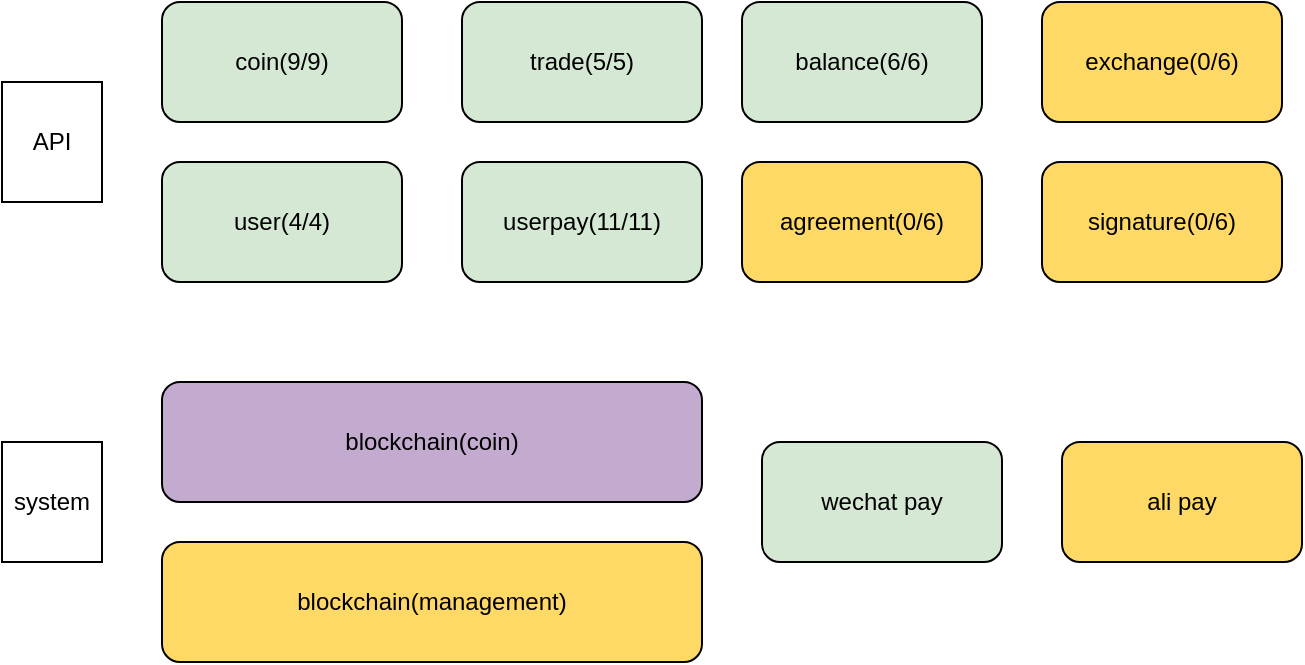 <mxfile version="12.9.4" type="github">
  <diagram id="IxGNY1ABd3ZUO6N03v3N" name="Page-1">
    <mxGraphModel dx="2233" dy="673" grid="1" gridSize="10" guides="1" tooltips="1" connect="1" arrows="1" fold="1" page="1" pageScale="1" pageWidth="827" pageHeight="1169" math="0" shadow="0">
      <root>
        <mxCell id="0" />
        <mxCell id="1" parent="0" />
        <mxCell id="IZCvQOlK8HWWSyiSWddc-15" value="" style="group" vertex="1" connectable="0" parent="1">
          <mxGeometry x="-50" y="70" width="650" height="330" as="geometry" />
        </mxCell>
        <mxCell id="IZCvQOlK8HWWSyiSWddc-1" value="coin(9/9)" style="rounded=1;whiteSpace=wrap;html=1;fillColor=#D5E8D4;" vertex="1" parent="IZCvQOlK8HWWSyiSWddc-15">
          <mxGeometry x="80" width="120" height="60" as="geometry" />
        </mxCell>
        <mxCell id="IZCvQOlK8HWWSyiSWddc-2" value="user(4/4)" style="rounded=1;whiteSpace=wrap;html=1;fillColor=#D5E8D4;" vertex="1" parent="IZCvQOlK8HWWSyiSWddc-15">
          <mxGeometry x="80" y="80" width="120" height="60" as="geometry" />
        </mxCell>
        <mxCell id="IZCvQOlK8HWWSyiSWddc-3" value="API" style="rounded=0;whiteSpace=wrap;html=1;" vertex="1" parent="IZCvQOlK8HWWSyiSWddc-15">
          <mxGeometry y="40" width="50" height="60" as="geometry" />
        </mxCell>
        <mxCell id="IZCvQOlK8HWWSyiSWddc-4" value="trade(5/5)" style="rounded=1;whiteSpace=wrap;html=1;fillColor=#D5E8D4;" vertex="1" parent="IZCvQOlK8HWWSyiSWddc-15">
          <mxGeometry x="230" width="120" height="60" as="geometry" />
        </mxCell>
        <mxCell id="IZCvQOlK8HWWSyiSWddc-5" value="balance(6/6)" style="rounded=1;whiteSpace=wrap;html=1;fillColor=#D5E8D4;" vertex="1" parent="IZCvQOlK8HWWSyiSWddc-15">
          <mxGeometry x="370" width="120" height="60" as="geometry" />
        </mxCell>
        <mxCell id="IZCvQOlK8HWWSyiSWddc-6" value="agreement(0/6)" style="rounded=1;whiteSpace=wrap;html=1;fillColor=#FFD966;" vertex="1" parent="IZCvQOlK8HWWSyiSWddc-15">
          <mxGeometry x="370" y="80" width="120" height="60" as="geometry" />
        </mxCell>
        <mxCell id="IZCvQOlK8HWWSyiSWddc-7" value="userpay(11/11)" style="rounded=1;whiteSpace=wrap;html=1;fillColor=#D5E8D4;" vertex="1" parent="IZCvQOlK8HWWSyiSWddc-15">
          <mxGeometry x="230" y="80" width="120" height="60" as="geometry" />
        </mxCell>
        <mxCell id="IZCvQOlK8HWWSyiSWddc-8" value="exchange(0/6)" style="rounded=1;whiteSpace=wrap;html=1;fillColor=#FFD966;" vertex="1" parent="IZCvQOlK8HWWSyiSWddc-15">
          <mxGeometry x="520" width="120" height="60" as="geometry" />
        </mxCell>
        <mxCell id="IZCvQOlK8HWWSyiSWddc-9" value="signature(0/6)" style="rounded=1;whiteSpace=wrap;html=1;fillColor=#FFD966;" vertex="1" parent="IZCvQOlK8HWWSyiSWddc-15">
          <mxGeometry x="520" y="80" width="120" height="60" as="geometry" />
        </mxCell>
        <mxCell id="IZCvQOlK8HWWSyiSWddc-10" value="wechat pay" style="rounded=1;whiteSpace=wrap;html=1;fillColor=#D5E8D4;" vertex="1" parent="IZCvQOlK8HWWSyiSWddc-15">
          <mxGeometry x="380" y="220" width="120" height="60" as="geometry" />
        </mxCell>
        <mxCell id="IZCvQOlK8HWWSyiSWddc-11" value="ali pay" style="rounded=1;whiteSpace=wrap;html=1;fillColor=#FFD966;" vertex="1" parent="IZCvQOlK8HWWSyiSWddc-15">
          <mxGeometry x="530" y="220" width="120" height="60" as="geometry" />
        </mxCell>
        <mxCell id="IZCvQOlK8HWWSyiSWddc-12" value="blockchain(coin)" style="rounded=1;whiteSpace=wrap;html=1;fillColor=#C3ABD0;" vertex="1" parent="IZCvQOlK8HWWSyiSWddc-15">
          <mxGeometry x="80" y="190" width="270" height="60" as="geometry" />
        </mxCell>
        <mxCell id="IZCvQOlK8HWWSyiSWddc-13" value="blockchain(management)" style="rounded=1;whiteSpace=wrap;html=1;fillColor=#FFD966;" vertex="1" parent="IZCvQOlK8HWWSyiSWddc-15">
          <mxGeometry x="80" y="270" width="270" height="60" as="geometry" />
        </mxCell>
        <mxCell id="IZCvQOlK8HWWSyiSWddc-14" value="system" style="rounded=0;whiteSpace=wrap;html=1;" vertex="1" parent="IZCvQOlK8HWWSyiSWddc-15">
          <mxGeometry y="220" width="50" height="60" as="geometry" />
        </mxCell>
      </root>
    </mxGraphModel>
  </diagram>
</mxfile>
